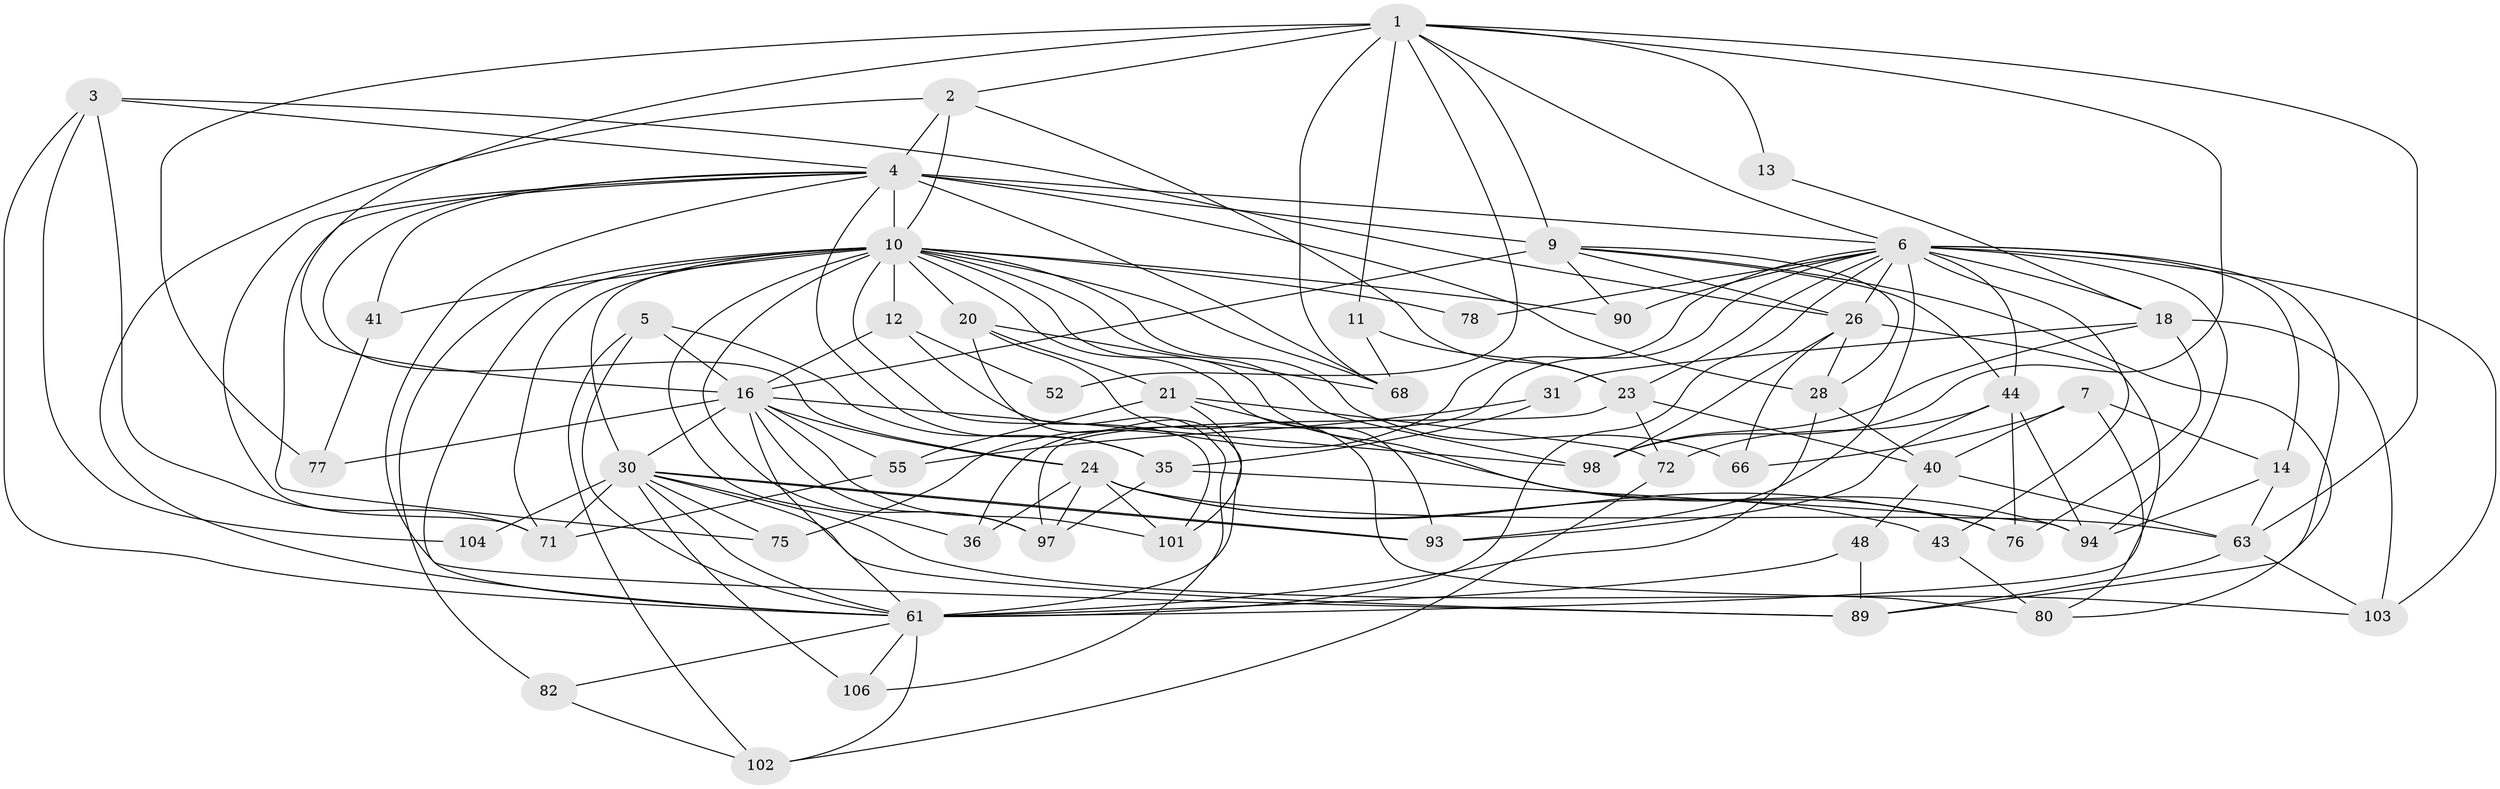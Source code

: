 // original degree distribution, {2: 0.12612612612612611, 3: 0.2972972972972973, 5: 0.1981981981981982, 4: 0.26126126126126126, 6: 0.06306306306306306, 10: 0.009009009009009009, 7: 0.018018018018018018, 9: 0.009009009009009009, 8: 0.018018018018018018}
// Generated by graph-tools (version 1.1) at 2025/15/03/09/25 04:15:12]
// undirected, 55 vertices, 151 edges
graph export_dot {
graph [start="1"]
  node [color=gray90,style=filled];
  1 [super="+32"];
  2 [super="+95"];
  3 [super="+8"];
  4 [super="+38+69+15"];
  5 [super="+91"];
  6 [super="+45+17"];
  7;
  9 [super="+22+37"];
  10 [super="+33+27"];
  11 [super="+19"];
  12;
  13;
  14 [super="+57"];
  16 [super="+65+86"];
  18 [super="+25"];
  20 [super="+46"];
  21;
  23 [super="+100"];
  24 [super="+49+39"];
  26 [super="+105"];
  28 [super="+58"];
  30 [super="+53+47"];
  31 [super="+79"];
  35 [super="+42"];
  36;
  40;
  41;
  43;
  44 [super="+59"];
  48;
  52;
  55;
  61 [super="+107+109+74"];
  63 [super="+81"];
  66;
  68;
  71 [super="+96"];
  72;
  75;
  76;
  77 [super="+108"];
  78;
  80;
  82;
  89;
  90;
  93 [super="+111"];
  94;
  97 [super="+99"];
  98;
  101;
  102;
  103;
  104;
  106;
  1 -- 98;
  1 -- 68;
  1 -- 11;
  1 -- 13;
  1 -- 52;
  1 -- 63;
  1 -- 77;
  1 -- 16 [weight=2];
  1 -- 2;
  1 -- 6;
  1 -- 9;
  2 -- 10;
  2 -- 61;
  2 -- 23;
  2 -- 4;
  3 -- 71;
  3 -- 61;
  3 -- 26;
  3 -- 104;
  3 -- 4 [weight=2];
  4 -- 35;
  4 -- 89;
  4 -- 28;
  4 -- 6;
  4 -- 68 [weight=2];
  4 -- 41;
  4 -- 9 [weight=4];
  4 -- 10;
  4 -- 71;
  4 -- 24;
  4 -- 75;
  5 -- 102;
  5 -- 35;
  5 -- 61;
  5 -- 16;
  6 -- 103 [weight=2];
  6 -- 90;
  6 -- 89;
  6 -- 26;
  6 -- 93;
  6 -- 36;
  6 -- 43;
  6 -- 44;
  6 -- 75;
  6 -- 14;
  6 -- 78;
  6 -- 18;
  6 -- 23;
  6 -- 61;
  6 -- 94;
  7 -- 66;
  7 -- 14;
  7 -- 40;
  7 -- 61 [weight=2];
  9 -- 44;
  9 -- 26;
  9 -- 16;
  9 -- 80;
  9 -- 90;
  9 -- 28;
  10 -- 12;
  10 -- 68;
  10 -- 90;
  10 -- 66;
  10 -- 41;
  10 -- 61;
  10 -- 20;
  10 -- 97 [weight=2];
  10 -- 98;
  10 -- 36;
  10 -- 101;
  10 -- 76;
  10 -- 78;
  10 -- 82;
  10 -- 93;
  10 -- 30;
  10 -- 71;
  11 -- 68 [weight=2];
  11 -- 23;
  12 -- 52;
  12 -- 106;
  12 -- 16;
  13 -- 18;
  14 -- 94;
  14 -- 63;
  16 -- 97;
  16 -- 101;
  16 -- 55;
  16 -- 24;
  16 -- 30;
  16 -- 61;
  16 -- 98;
  16 -- 77;
  18 -- 103;
  18 -- 31;
  18 -- 76;
  18 -- 98;
  20 -- 80;
  20 -- 61 [weight=2];
  20 -- 21;
  20 -- 68;
  21 -- 55;
  21 -- 101;
  21 -- 72;
  21 -- 94;
  23 -- 40;
  23 -- 97;
  23 -- 72;
  24 -- 36;
  24 -- 101;
  24 -- 43;
  24 -- 76;
  24 -- 63 [weight=2];
  24 -- 97;
  26 -- 80;
  26 -- 98;
  26 -- 66;
  26 -- 28;
  28 -- 40;
  28 -- 61;
  30 -- 93 [weight=2];
  30 -- 93;
  30 -- 104;
  30 -- 89;
  30 -- 106;
  30 -- 103;
  30 -- 75;
  30 -- 61;
  30 -- 71;
  31 -- 55;
  31 -- 35;
  35 -- 97;
  35 -- 94;
  40 -- 48;
  40 -- 63;
  41 -- 77;
  43 -- 80;
  44 -- 72;
  44 -- 94;
  44 -- 76;
  44 -- 93;
  48 -- 89;
  48 -- 61;
  55 -- 71;
  61 -- 102;
  61 -- 106;
  61 -- 82;
  63 -- 103;
  63 -- 89;
  72 -- 102;
  82 -- 102;
}

